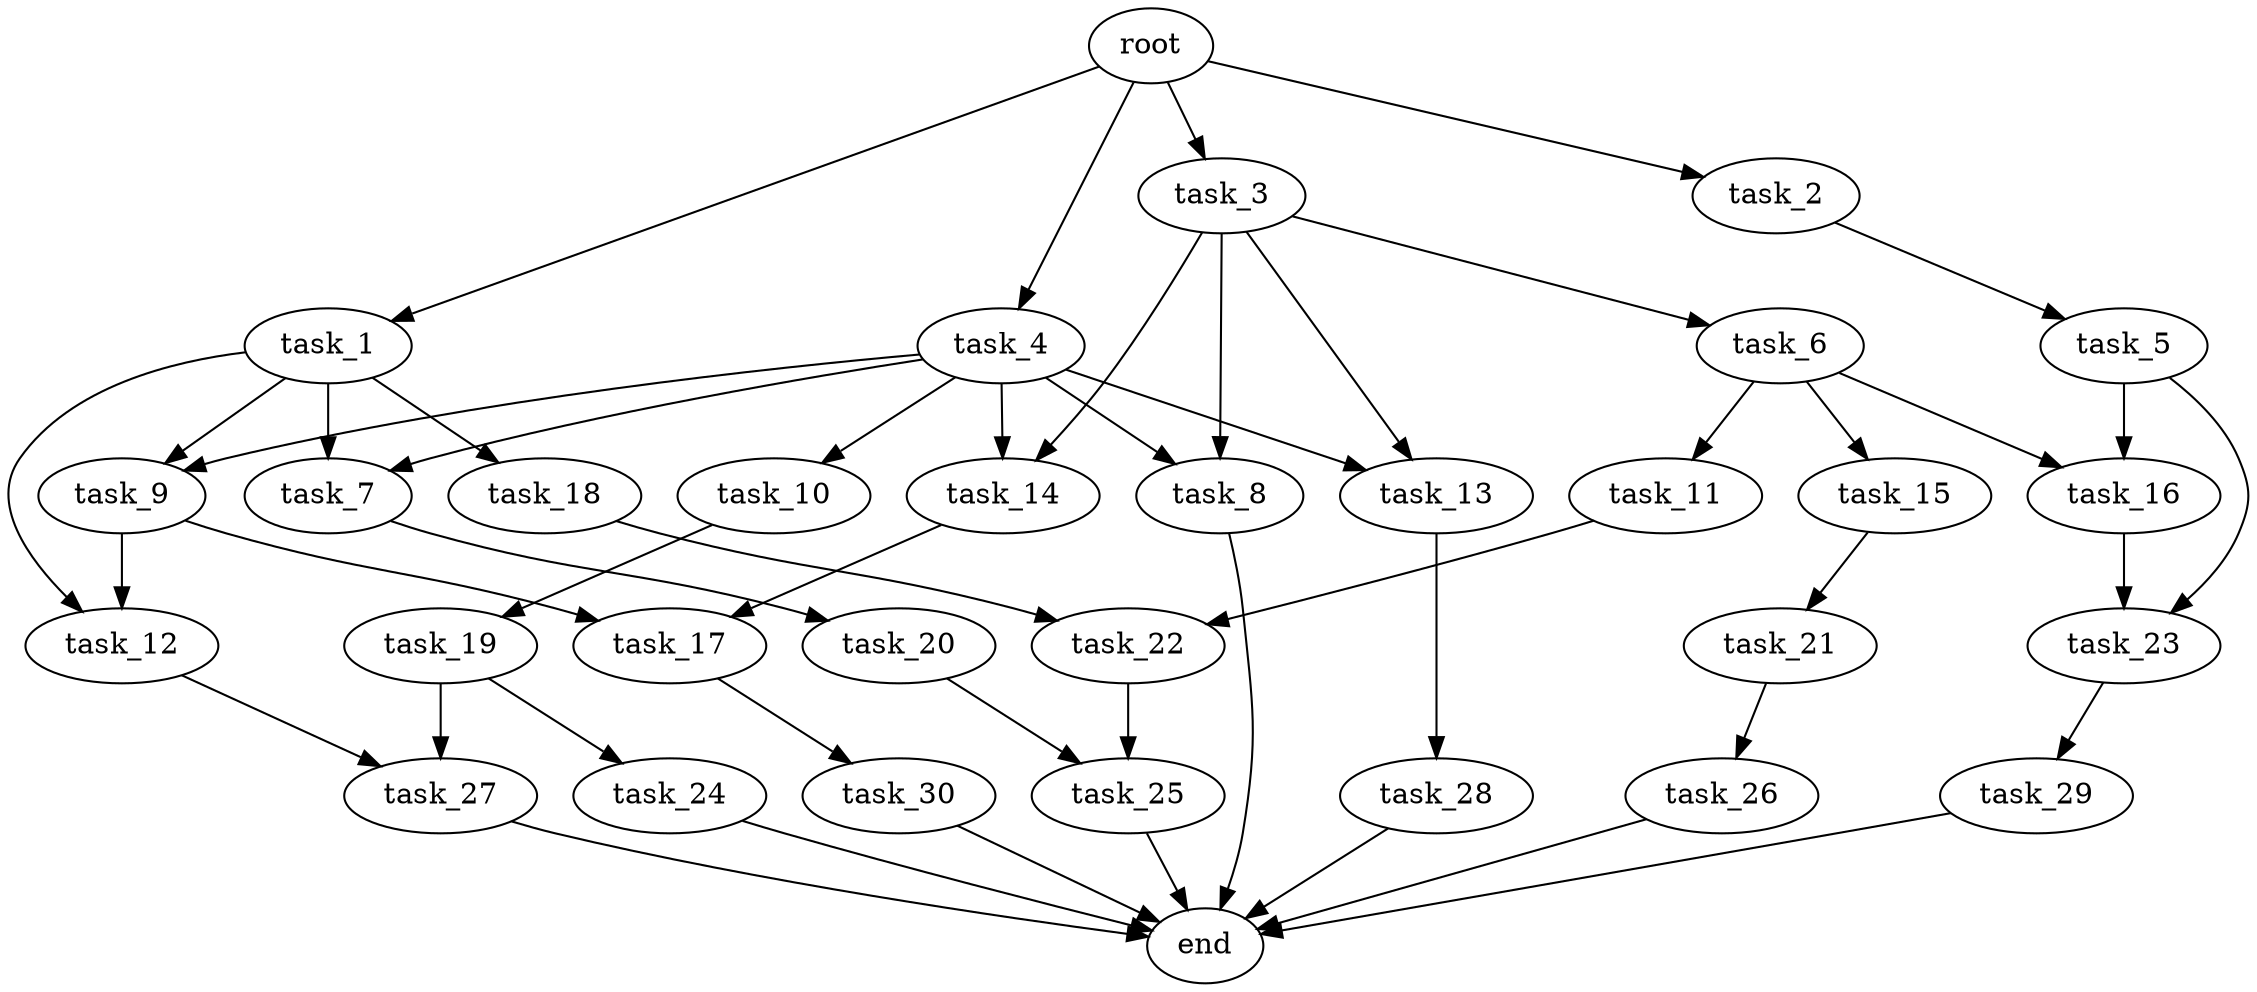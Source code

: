 digraph G {
  root [size="0.000000e+00"];
  task_1 [size="1.690366e+10"];
  task_2 [size="4.129518e+10"];
  task_3 [size="3.399006e+10"];
  task_4 [size="9.129833e+10"];
  task_5 [size="7.955735e+10"];
  task_6 [size="2.101640e+10"];
  task_7 [size="9.721599e+09"];
  task_8 [size="6.420714e+10"];
  task_9 [size="7.416215e+09"];
  task_10 [size="8.992054e+10"];
  task_11 [size="4.916278e+10"];
  task_12 [size="2.448040e+10"];
  task_13 [size="2.600736e+10"];
  task_14 [size="2.953625e+10"];
  task_15 [size="4.447276e+10"];
  task_16 [size="7.873952e+10"];
  task_17 [size="6.995917e+10"];
  task_18 [size="5.682744e+10"];
  task_19 [size="5.944687e+10"];
  task_20 [size="7.613466e+10"];
  task_21 [size="1.481092e+10"];
  task_22 [size="2.885016e+10"];
  task_23 [size="2.210994e+10"];
  task_24 [size="3.709140e+10"];
  task_25 [size="3.627880e+10"];
  task_26 [size="2.912892e+10"];
  task_27 [size="9.447974e+10"];
  task_28 [size="1.583866e+10"];
  task_29 [size="6.339312e+10"];
  task_30 [size="4.753373e+10"];
  end [size="0.000000e+00"];

  root -> task_1 [size="1.000000e-12"];
  root -> task_2 [size="1.000000e-12"];
  root -> task_3 [size="1.000000e-12"];
  root -> task_4 [size="1.000000e-12"];
  task_1 -> task_7 [size="4.860800e+07"];
  task_1 -> task_9 [size="3.708107e+07"];
  task_1 -> task_12 [size="1.224020e+08"];
  task_1 -> task_18 [size="5.682744e+08"];
  task_2 -> task_5 [size="7.955735e+08"];
  task_3 -> task_6 [size="2.101640e+08"];
  task_3 -> task_8 [size="3.210357e+08"];
  task_3 -> task_13 [size="1.300368e+08"];
  task_3 -> task_14 [size="1.476813e+08"];
  task_4 -> task_7 [size="4.860800e+07"];
  task_4 -> task_8 [size="3.210357e+08"];
  task_4 -> task_9 [size="3.708107e+07"];
  task_4 -> task_10 [size="8.992054e+08"];
  task_4 -> task_13 [size="1.300368e+08"];
  task_4 -> task_14 [size="1.476813e+08"];
  task_5 -> task_16 [size="3.936976e+08"];
  task_5 -> task_23 [size="1.105497e+08"];
  task_6 -> task_11 [size="4.916278e+08"];
  task_6 -> task_15 [size="4.447276e+08"];
  task_6 -> task_16 [size="3.936976e+08"];
  task_7 -> task_20 [size="7.613466e+08"];
  task_8 -> end [size="1.000000e-12"];
  task_9 -> task_12 [size="1.224020e+08"];
  task_9 -> task_17 [size="3.497959e+08"];
  task_10 -> task_19 [size="5.944687e+08"];
  task_11 -> task_22 [size="1.442508e+08"];
  task_12 -> task_27 [size="4.723987e+08"];
  task_13 -> task_28 [size="1.583866e+08"];
  task_14 -> task_17 [size="3.497959e+08"];
  task_15 -> task_21 [size="1.481092e+08"];
  task_16 -> task_23 [size="1.105497e+08"];
  task_17 -> task_30 [size="4.753373e+08"];
  task_18 -> task_22 [size="1.442508e+08"];
  task_19 -> task_24 [size="3.709140e+08"];
  task_19 -> task_27 [size="4.723987e+08"];
  task_20 -> task_25 [size="1.813940e+08"];
  task_21 -> task_26 [size="2.912892e+08"];
  task_22 -> task_25 [size="1.813940e+08"];
  task_23 -> task_29 [size="6.339312e+08"];
  task_24 -> end [size="1.000000e-12"];
  task_25 -> end [size="1.000000e-12"];
  task_26 -> end [size="1.000000e-12"];
  task_27 -> end [size="1.000000e-12"];
  task_28 -> end [size="1.000000e-12"];
  task_29 -> end [size="1.000000e-12"];
  task_30 -> end [size="1.000000e-12"];
}
